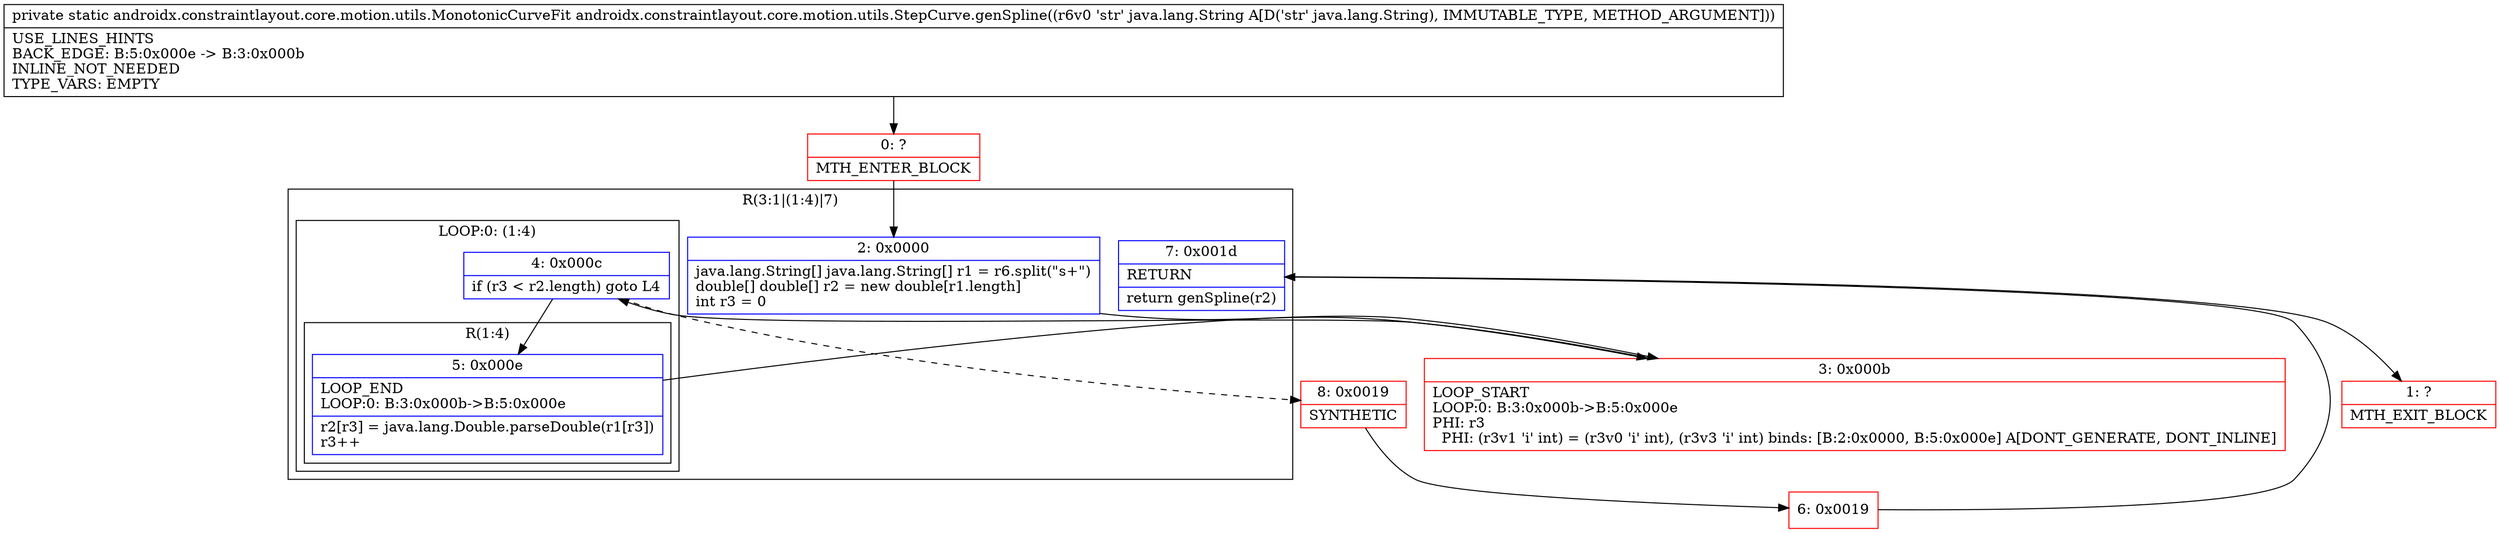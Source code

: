 digraph "CFG forandroidx.constraintlayout.core.motion.utils.StepCurve.genSpline(Ljava\/lang\/String;)Landroidx\/constraintlayout\/core\/motion\/utils\/MonotonicCurveFit;" {
subgraph cluster_Region_1526853733 {
label = "R(3:1|(1:4)|7)";
node [shape=record,color=blue];
Node_2 [shape=record,label="{2\:\ 0x0000|java.lang.String[] java.lang.String[] r1 = r6.split(\"s+\")\ldouble[] double[] r2 = new double[r1.length]\lint r3 = 0\l}"];
subgraph cluster_LoopRegion_1562443514 {
label = "LOOP:0: (1:4)";
node [shape=record,color=blue];
Node_4 [shape=record,label="{4\:\ 0x000c|if (r3 \< r2.length) goto L4\l}"];
subgraph cluster_Region_229040807 {
label = "R(1:4)";
node [shape=record,color=blue];
Node_5 [shape=record,label="{5\:\ 0x000e|LOOP_END\lLOOP:0: B:3:0x000b\-\>B:5:0x000e\l|r2[r3] = java.lang.Double.parseDouble(r1[r3])\lr3++\l}"];
}
}
Node_7 [shape=record,label="{7\:\ 0x001d|RETURN\l|return genSpline(r2)\l}"];
}
Node_0 [shape=record,color=red,label="{0\:\ ?|MTH_ENTER_BLOCK\l}"];
Node_3 [shape=record,color=red,label="{3\:\ 0x000b|LOOP_START\lLOOP:0: B:3:0x000b\-\>B:5:0x000e\lPHI: r3 \l  PHI: (r3v1 'i' int) = (r3v0 'i' int), (r3v3 'i' int) binds: [B:2:0x0000, B:5:0x000e] A[DONT_GENERATE, DONT_INLINE]\l}"];
Node_8 [shape=record,color=red,label="{8\:\ 0x0019|SYNTHETIC\l}"];
Node_6 [shape=record,color=red,label="{6\:\ 0x0019}"];
Node_1 [shape=record,color=red,label="{1\:\ ?|MTH_EXIT_BLOCK\l}"];
MethodNode[shape=record,label="{private static androidx.constraintlayout.core.motion.utils.MonotonicCurveFit androidx.constraintlayout.core.motion.utils.StepCurve.genSpline((r6v0 'str' java.lang.String A[D('str' java.lang.String), IMMUTABLE_TYPE, METHOD_ARGUMENT]))  | USE_LINES_HINTS\lBACK_EDGE: B:5:0x000e \-\> B:3:0x000b\lINLINE_NOT_NEEDED\lTYPE_VARS: EMPTY\l}"];
MethodNode -> Node_0;Node_2 -> Node_3;
Node_4 -> Node_5;
Node_4 -> Node_8[style=dashed];
Node_5 -> Node_3;
Node_7 -> Node_1;
Node_0 -> Node_2;
Node_3 -> Node_4;
Node_8 -> Node_6;
Node_6 -> Node_7;
}

